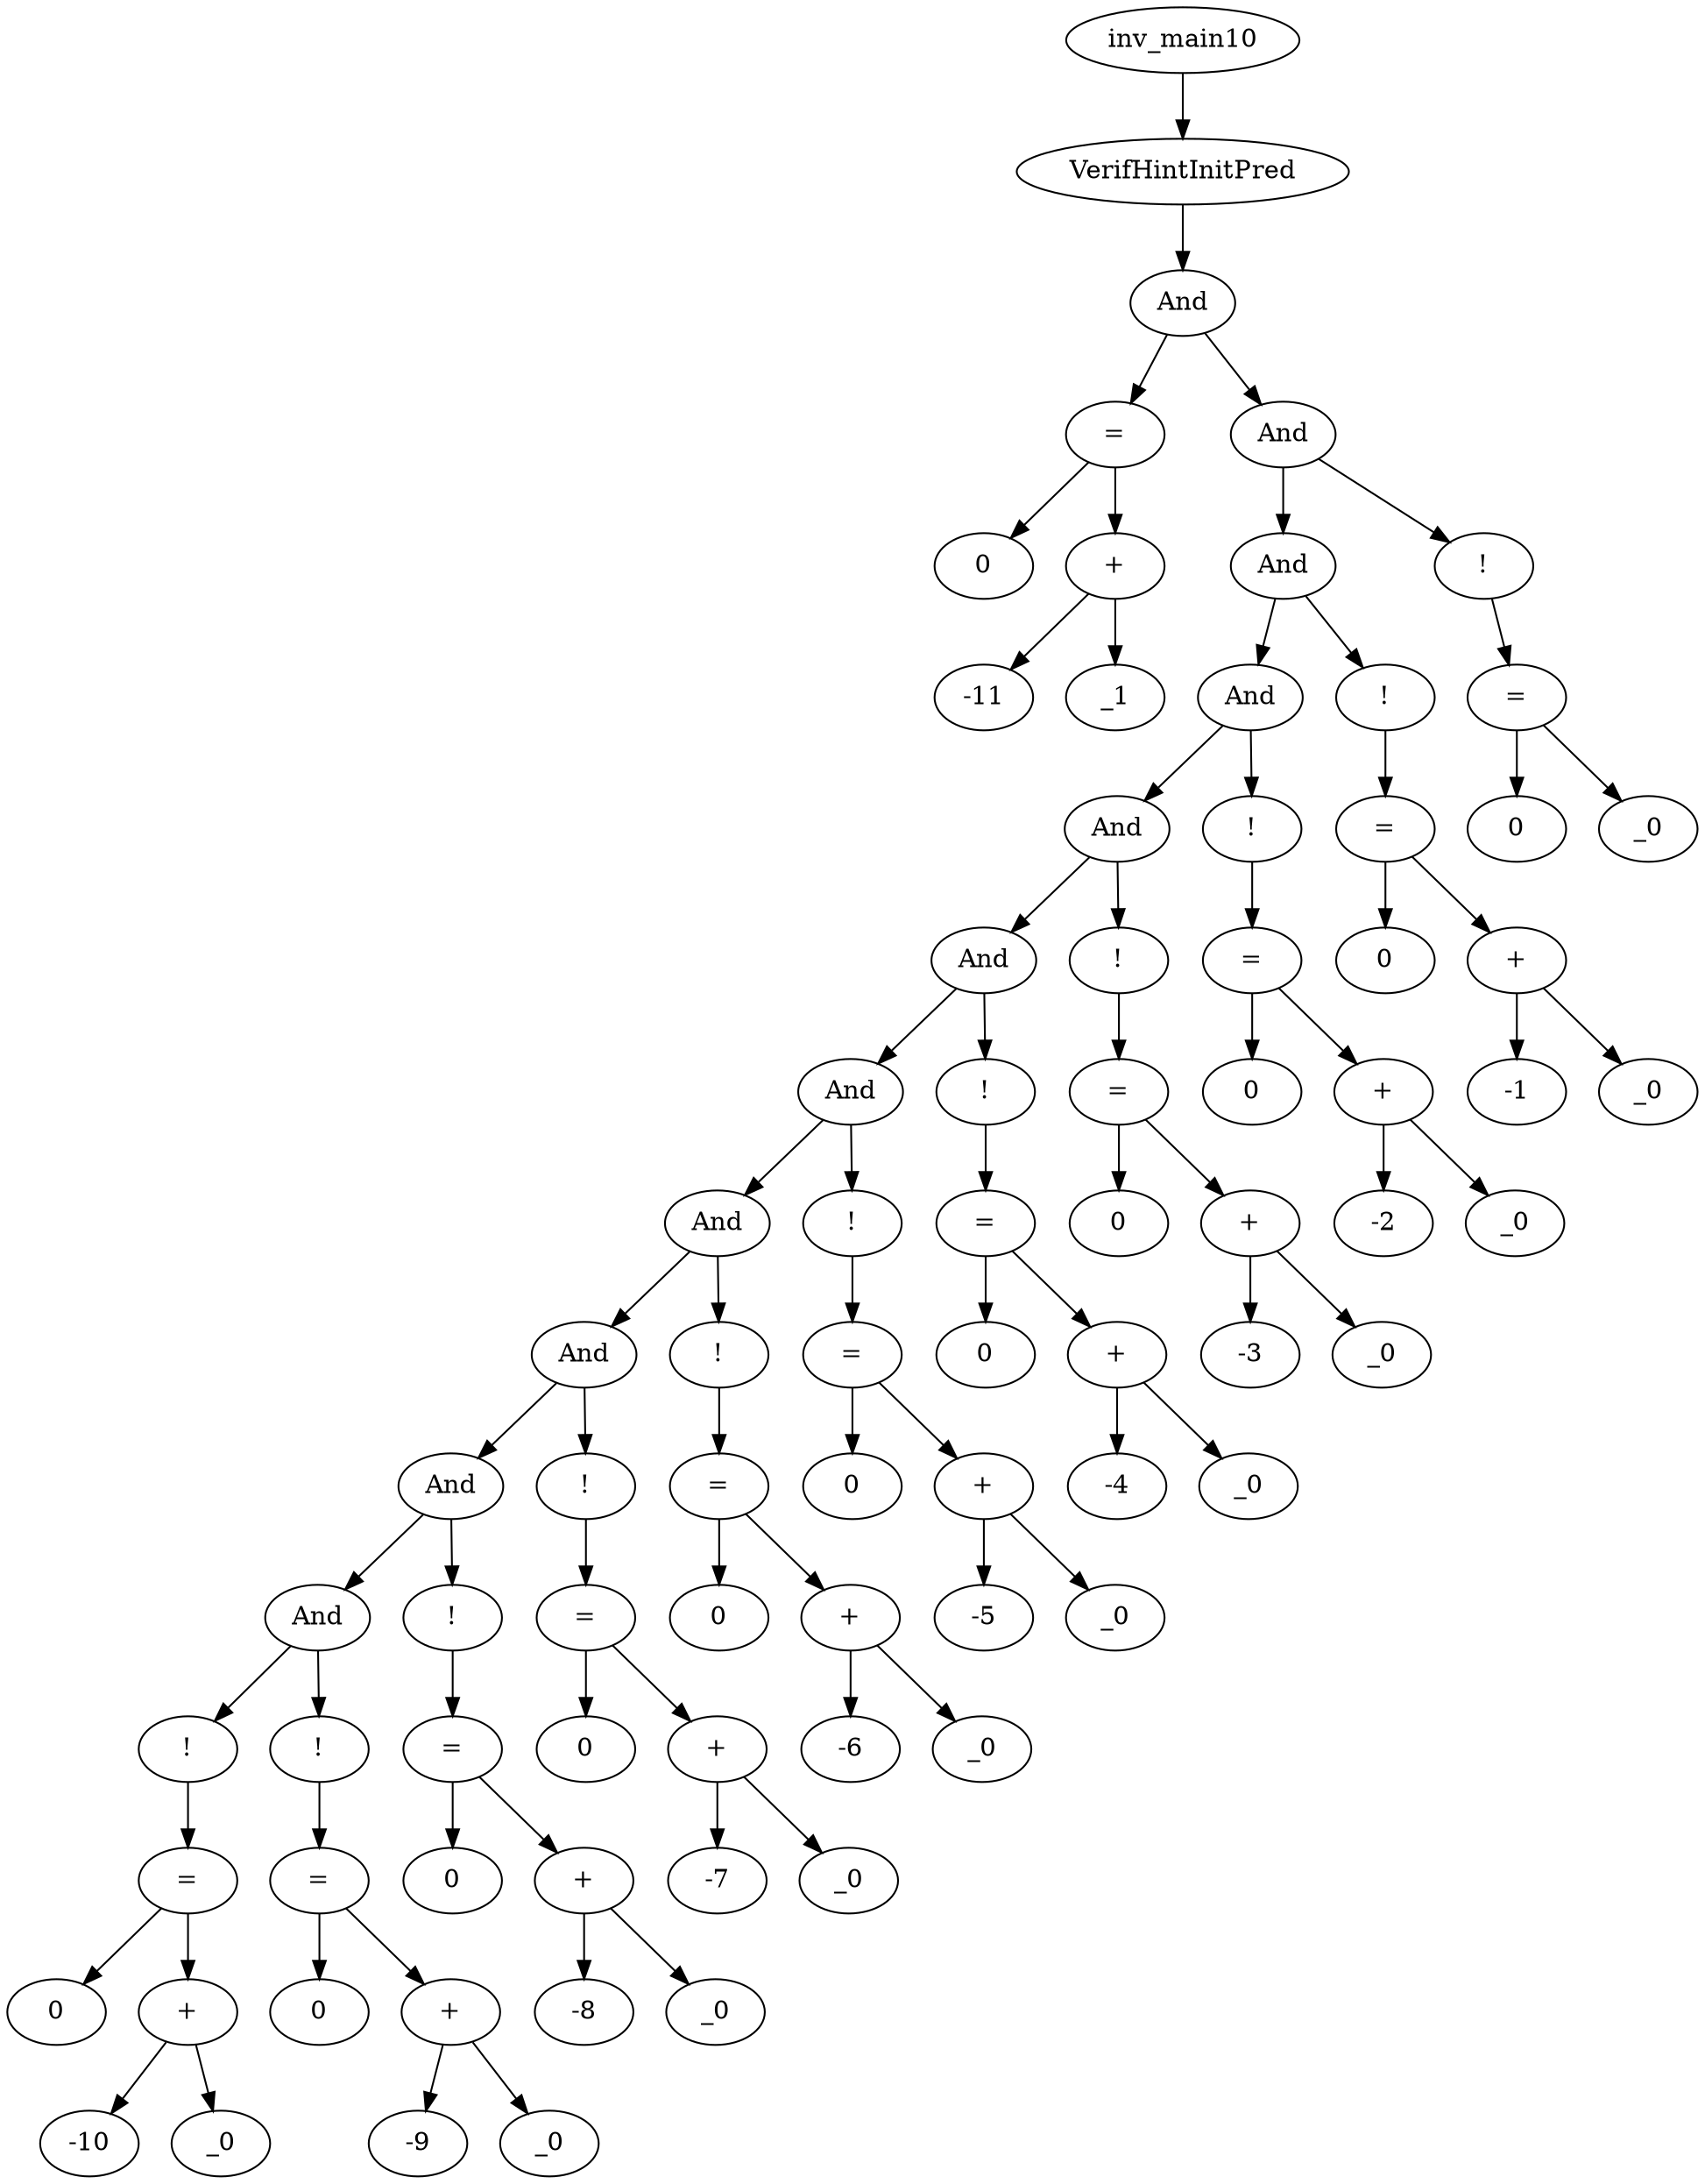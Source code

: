 digraph dag {
0 [label="inv_main10"];
1 [label="VerifHintInitPred"];
2 [label="And"];
3 [label="="];
4 [label="0"];
5 [label="+"];
6 [label="-11"];
7 [label="_1"];
8 [label="And"];
9 [label="And"];
10 [label="And"];
11 [label="And"];
12 [label="And"];
13 [label="And"];
14 [label="And"];
15 [label="And"];
16 [label="And"];
17 [label="And"];
18 [label="!"];
19 [label="="];
20 [label="0"];
21 [label="+"];
22 [label="-10"];
23 [label="_0"];
24 [label="!"];
25 [label="="];
26 [label="0"];
27 [label="+"];
28 [label="-9"];
29 [label="_0"];
30 [label="!"];
31 [label="="];
32 [label="0"];
33 [label="+"];
34 [label="-8"];
35 [label="_0"];
36 [label="!"];
37 [label="="];
38 [label="0"];
39 [label="+"];
40 [label="-7"];
41 [label="_0"];
42 [label="!"];
43 [label="="];
44 [label="0"];
45 [label="+"];
46 [label="-6"];
47 [label="_0"];
48 [label="!"];
49 [label="="];
50 [label="0"];
51 [label="+"];
52 [label="-5"];
53 [label="_0"];
54 [label="!"];
55 [label="="];
56 [label="0"];
57 [label="+"];
58 [label="-4"];
59 [label="_0"];
60 [label="!"];
61 [label="="];
62 [label="0"];
63 [label="+"];
64 [label="-3"];
65 [label="_0"];
66 [label="!"];
67 [label="="];
68 [label="0"];
69 [label="+"];
70 [label="-2"];
71 [label="_0"];
72 [label="!"];
73 [label="="];
74 [label="0"];
75 [label="+"];
76 [label="-1"];
77 [label="_0"];
78 [label="!"];
79 [label="="];
80 [label="0"];
81 [label="_0"];
0->1
1->2
2->3
2 -> 8
3->5
3 -> 4
5->7
5 -> 6
8->9
8 -> 78
9->10
9 -> 72
10->11
10 -> 66
11->12
11 -> 60
12->13
12 -> 54
13->14
13 -> 48
14->15
14 -> 42
15->16
15 -> 36
16->17
16 -> 30
17->18
17 -> 24
18->19
19->21
19 -> 20
21->23
21 -> 22
24->25
25->27
25 -> 26
27->29
27 -> 28
30->31
31->33
31 -> 32
33->35
33 -> 34
36->37
37->39
37 -> 38
39->41
39 -> 40
42->43
43->45
43 -> 44
45->47
45 -> 46
48->49
49->51
49 -> 50
51->53
51 -> 52
54->55
55->57
55 -> 56
57->59
57 -> 58
60->61
61->63
61 -> 62
63->65
63 -> 64
66->67
67->69
67 -> 68
69->71
69 -> 70
72->73
73->75
73 -> 74
75->77
75 -> 76
78->79
79->81
79 -> 80
}

